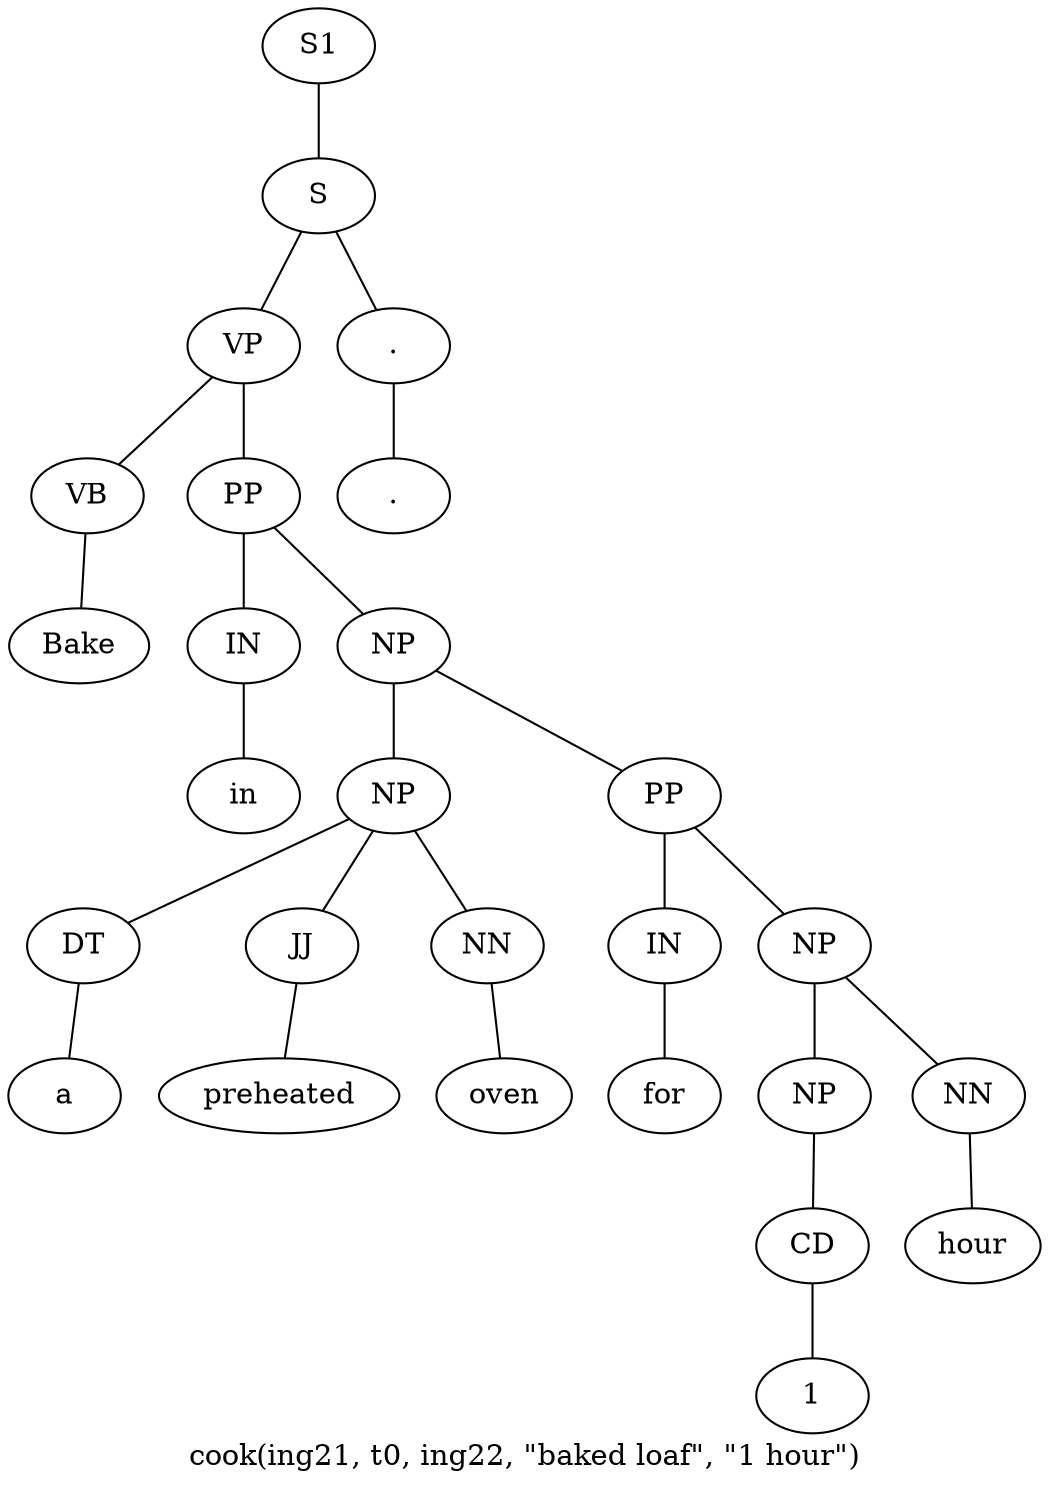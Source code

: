 graph SyntaxGraph {
	label = "cook(ing21, t0, ing22, \"baked loaf\", \"1 hour\")";
	Node0 [label="S1"];
	Node1 [label="S"];
	Node2 [label="VP"];
	Node3 [label="VB"];
	Node4 [label="Bake"];
	Node5 [label="PP"];
	Node6 [label="IN"];
	Node7 [label="in"];
	Node8 [label="NP"];
	Node9 [label="NP"];
	Node10 [label="DT"];
	Node11 [label="a"];
	Node12 [label="JJ"];
	Node13 [label="preheated"];
	Node14 [label="NN"];
	Node15 [label="oven"];
	Node16 [label="PP"];
	Node17 [label="IN"];
	Node18 [label="for"];
	Node19 [label="NP"];
	Node20 [label="NP"];
	Node21 [label="CD"];
	Node22 [label="1"];
	Node23 [label="NN"];
	Node24 [label="hour"];
	Node25 [label="."];
	Node26 [label="."];

	Node0 -- Node1;
	Node1 -- Node2;
	Node1 -- Node25;
	Node2 -- Node3;
	Node2 -- Node5;
	Node3 -- Node4;
	Node5 -- Node6;
	Node5 -- Node8;
	Node6 -- Node7;
	Node8 -- Node9;
	Node8 -- Node16;
	Node9 -- Node10;
	Node9 -- Node12;
	Node9 -- Node14;
	Node10 -- Node11;
	Node12 -- Node13;
	Node14 -- Node15;
	Node16 -- Node17;
	Node16 -- Node19;
	Node17 -- Node18;
	Node19 -- Node20;
	Node19 -- Node23;
	Node20 -- Node21;
	Node21 -- Node22;
	Node23 -- Node24;
	Node25 -- Node26;
}